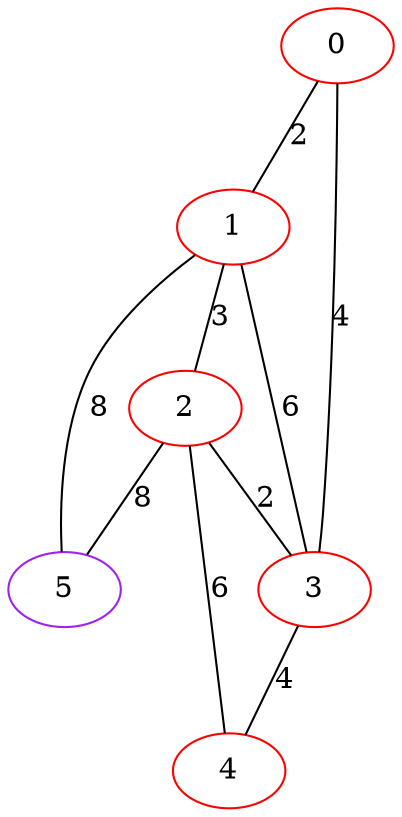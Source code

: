 graph "" {
0 [color=red, weight=1];
1 [color=red, weight=1];
2 [color=red, weight=1];
3 [color=red, weight=1];
4 [color=red, weight=1];
5 [color=purple, weight=4];
0 -- 1  [key=0, label=2];
0 -- 3  [key=0, label=4];
1 -- 2  [key=0, label=3];
1 -- 3  [key=0, label=6];
1 -- 5  [key=0, label=8];
2 -- 3  [key=0, label=2];
2 -- 4  [key=0, label=6];
2 -- 5  [key=0, label=8];
3 -- 4  [key=0, label=4];
}
